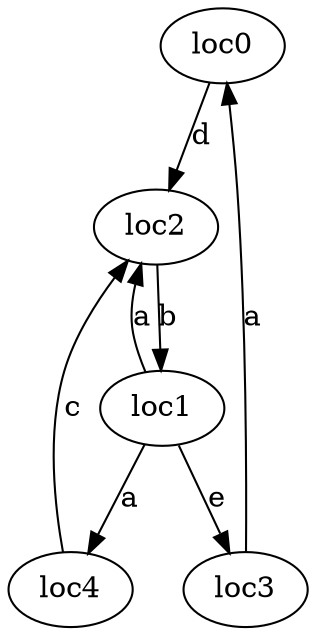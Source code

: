 digraph G {
        loc0 [init=false, match=true]
        loc1 [init=false, match=true]
        loc2 [init=true, match=true]
        loc3 [init=false, match=true]
        loc4 [init=false, match=true]
        loc0->loc2 [label="d", reset="{x0 := 0}"]
        loc1->loc2 [label="a", guard="{x0 < 5}", reset="{x0 := 0}"]
        loc1->loc4 [label="a", guard="{x0 >= 5}"]
        loc1->loc3 [label="e", guard="{x0 >= 10}", reset="{x0 := 0}"]
        loc2->loc1 [label="b", reset="{x0 := 0}"]
        loc3->loc0 [label="a", reset="{x0 := 0}"]
        loc4->loc2 [label="c"]
}